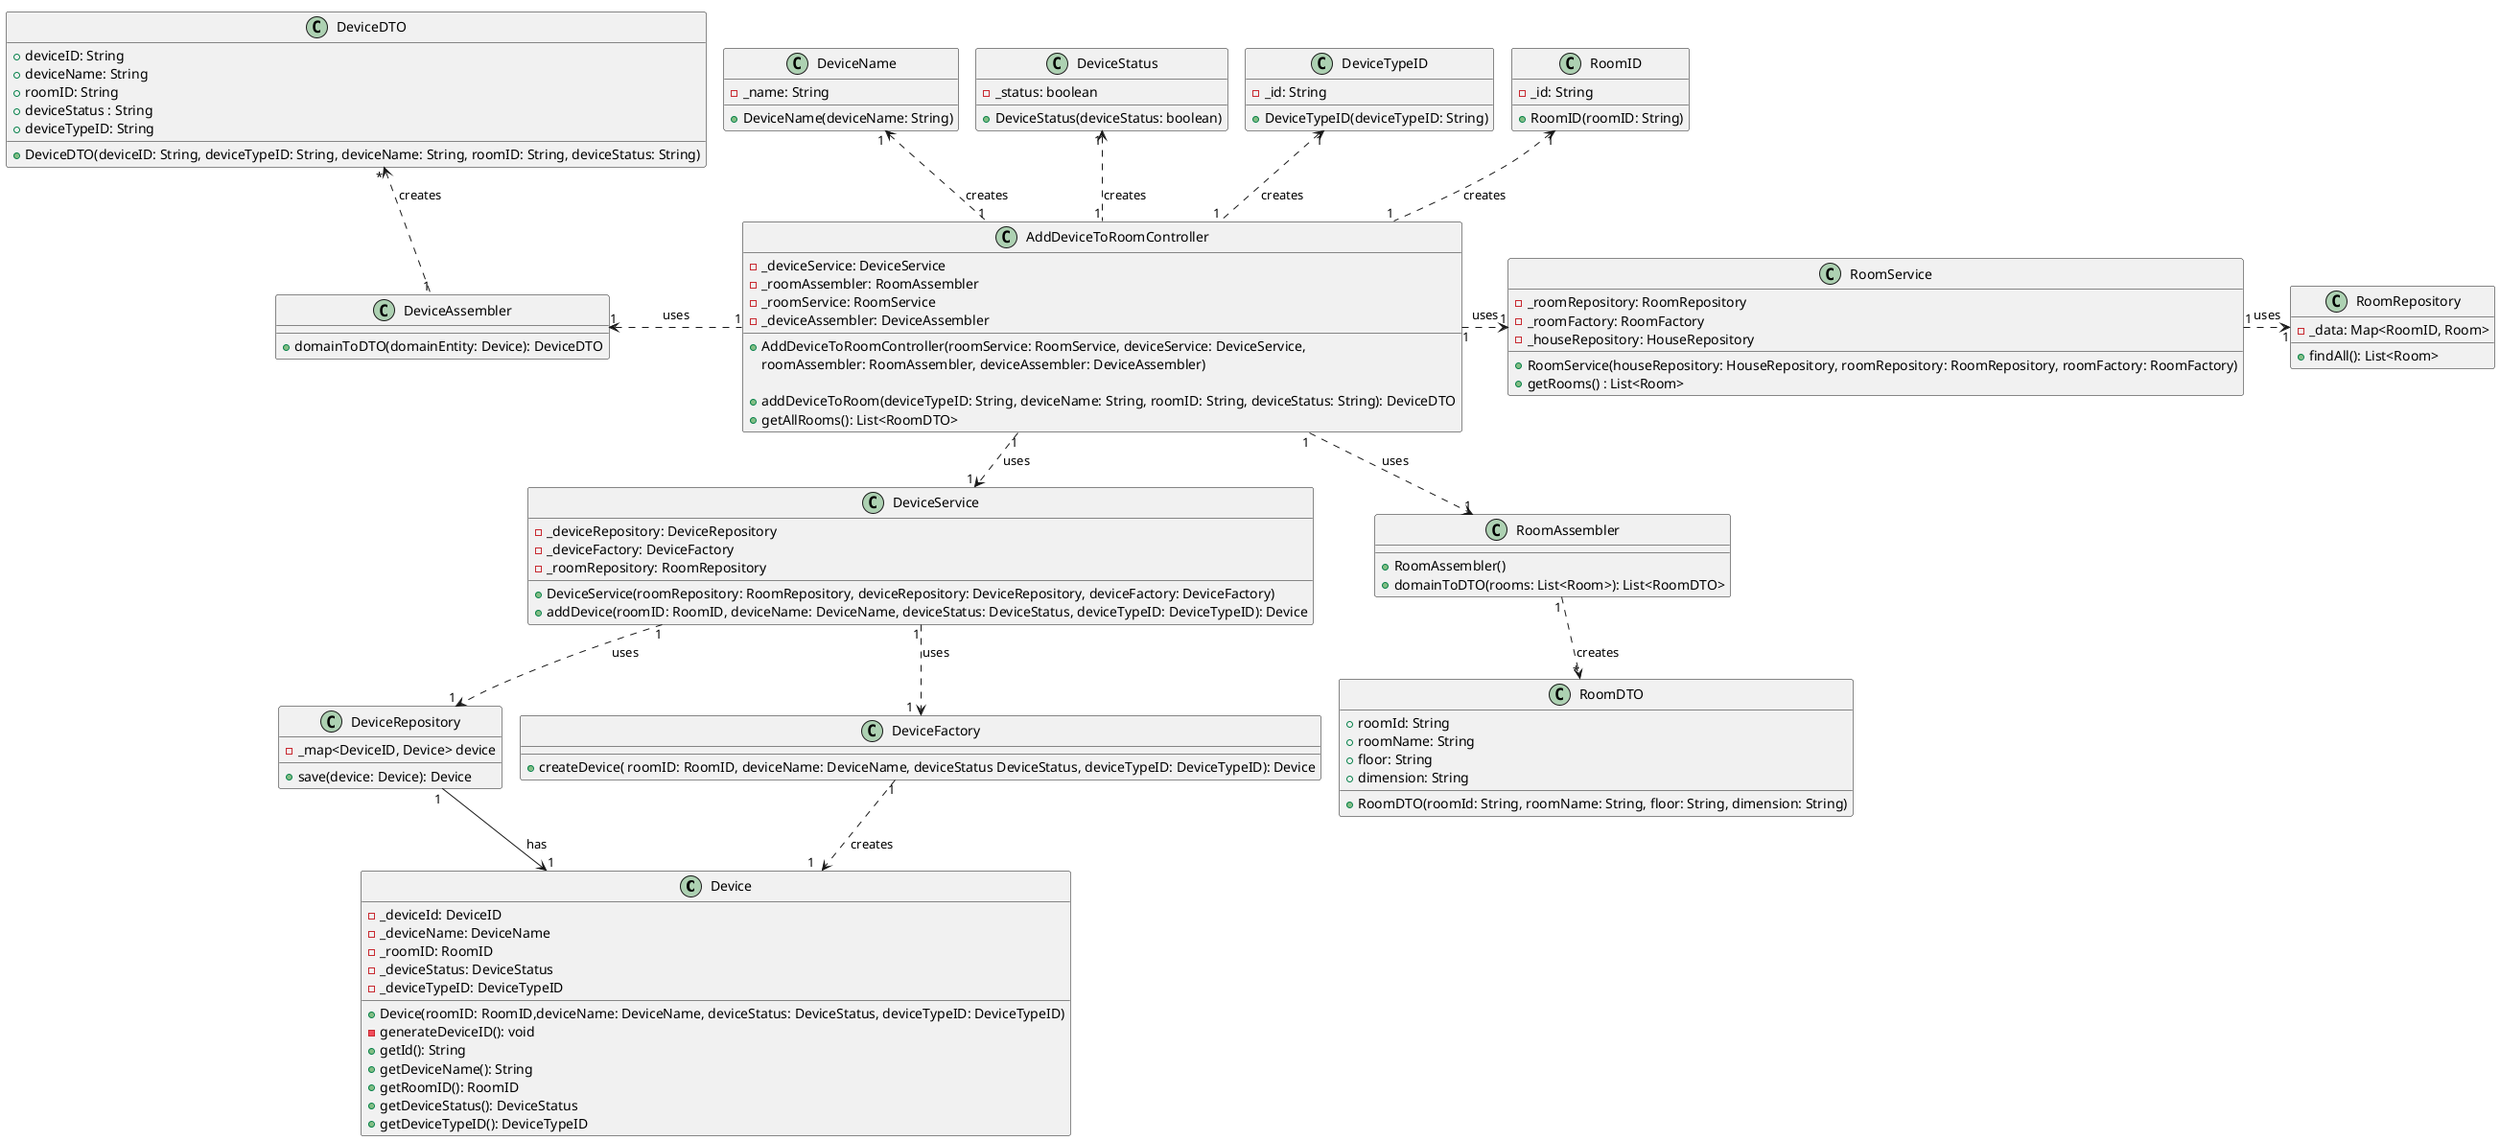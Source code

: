 @startuml
!pragma layout smetana

class Device {
  - _deviceId: DeviceID
  - _deviceName: DeviceName
  - _roomID: RoomID
  - _deviceStatus: DeviceStatus
  - _deviceTypeID: DeviceTypeID

  + Device(roomID: RoomID,deviceName: DeviceName, deviceStatus: DeviceStatus, deviceTypeID: DeviceTypeID)
  - generateDeviceID(): void
  + getId(): String
  + getDeviceName(): String
  + getRoomID(): RoomID
  + getDeviceStatus(): DeviceStatus
  + getDeviceTypeID(): DeviceTypeID
  }

class DeviceFactory {
  + createDevice( roomID: RoomID, deviceName: DeviceName, deviceStatus DeviceStatus, deviceTypeID: DeviceTypeID): Device
  }

class DeviceRepository {
  - _map<DeviceID, Device> device
  + save(device: Device): Device
  }
class DeviceService {
  - _deviceRepository: DeviceRepository
  - _deviceFactory: DeviceFactory
  - _roomRepository: RoomRepository
    + DeviceService(roomRepository: RoomRepository, deviceRepository: DeviceRepository, deviceFactory: DeviceFactory)
  + addDevice(roomID: RoomID, deviceName: DeviceName, deviceStatus: DeviceStatus, deviceTypeID: DeviceTypeID): Device
  }

 class RoomService{
  - _roomRepository: RoomRepository
  - _roomFactory: RoomFactory
  - _houseRepository: HouseRepository
  + RoomService(houseRepository: HouseRepository, roomRepository: RoomRepository, roomFactory: RoomFactory)
  + getRooms() : List<Room>
  }

class RoomRepository {
  - _data: Map<RoomID, Room>
  + findAll(): List<Room>
  }

class RoomAssembler {
    +RoomAssembler()
    +domainToDTO(rooms: List<Room>): List<RoomDTO>
    }


class RoomID {
  - _id: String
  + RoomID(roomID: String)
  }

class DeviceName {
  - _name: String
  + DeviceName(deviceName: String)
  }

class DeviceStatus {
  - _status: boolean
  + DeviceStatus(deviceStatus: boolean)
  }
class DeviceTypeID {
  - _id: String
  + DeviceTypeID(deviceTypeID: String)
  }

class RoomDTO {
    + roomId: String
    + roomName: String
    + floor: String
    + dimension: String
    + RoomDTO(roomId: String, roomName: String, floor: String, dimension: String)
}

class AddDeviceToRoomController {
  - _deviceService: DeviceService
  - _roomAssembler: RoomAssembler
  - _roomService: RoomService
  - _deviceAssembler: DeviceAssembler
  + AddDeviceToRoomController(roomService: RoomService, deviceService: DeviceService,
   roomAssembler: RoomAssembler, deviceAssembler: DeviceAssembler)

  + addDeviceToRoom(deviceTypeID: String, deviceName: String, roomID: String, deviceStatus: String): DeviceDTO
  + getAllRooms(): List<RoomDTO>
  }
class DeviceDTO {
+ deviceID: String
+ deviceName: String
+ roomID: String
+ deviceStatus : String
+ deviceTypeID: String
+ DeviceDTO(deviceID: String, deviceTypeID: String, deviceName: String, roomID: String, deviceStatus: String)
}
class DeviceAssembler{
  + domainToDTO(domainEntity: Device): DeviceDTO
  }


DeviceRepository "1" -down-> "1" Device: has
DeviceService "1".down.>"1  " DeviceFactory: uses
AddDeviceToRoomController "1".left.>"1" DeviceAssembler: uses
DeviceService "1".down.>"1" DeviceRepository: uses
RoomService "1".right.>"1" RoomRepository: uses
DeviceFactory "1".down.>"1  " Device: creates
AddDeviceToRoomController "1".down.>"1" DeviceService: uses
AddDeviceToRoomController "1".right.>"1" RoomService: uses
DeviceAssembler "1".up.> "*" DeviceDTO: creates
AddDeviceToRoomController "1".down.>"1" RoomAssembler: uses
RoomAssembler "1".down.>"*" RoomDTO: creates
AddDeviceToRoomController "1".up.>"1" RoomID: creates
AddDeviceToRoomController "1".up.>"1" DeviceName: creates
AddDeviceToRoomController "1".up.>"1" DeviceStatus: creates
AddDeviceToRoomController "1".up.>"1" DeviceTypeID: creates



@enduml